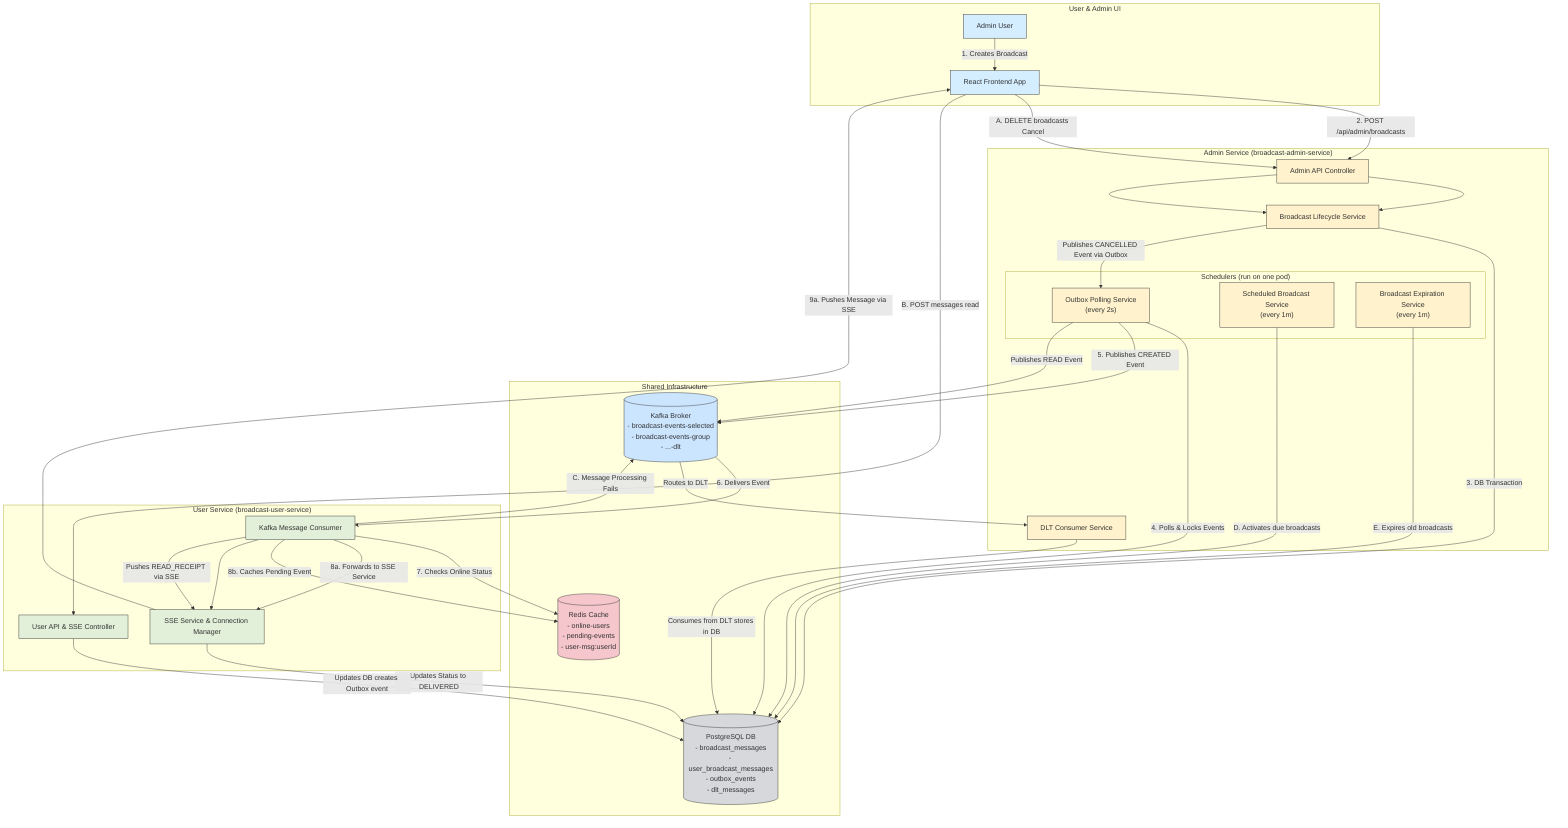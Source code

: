 graph TD
    subgraph "User & Admin UI"
        AdminUser[Admin User]
        ReactUI[React Frontend App]
    end
    
    subgraph "Admin Service (broadcast-admin-service)"
        AdminController[Admin API Controller]
        LifecycleService[Broadcast Lifecycle Service]
        DltListener[DLT Consumer Service]
        
        subgraph "Schedulers (run on one pod)"
            OutboxPoller["Outbox Polling Service<br/>(every 2s)"]
            SchedulingService["Scheduled Broadcast Service<br/>(every 1m)"]
            ExpirationService["Broadcast Expiration Service<br/>(every 1m)"]
        end
    end
    
    subgraph "User Service (broadcast-user-service)"
        UserController[User API & SSE Controller]
        KafkaConsumer[Kafka Message Consumer]
        SseService[SSE Service & Connection Manager]
    end
    
    subgraph "Shared Infrastructure"
        Kafka[("Kafka Broker<br/>- broadcast-events-selected<br/>- broadcast-events-group<br/>- ...-dlt")]
        PostgresDB[("PostgreSQL DB<br/>- broadcast_messages<br/>- user_broadcast_messages<br/>- outbox_events<br/>- dlt_messages")]
        RedisCache[("Redis Cache<br/>- online-users<br/>- pending-events<br/>- user-msg:userId")]
    end
    
    %% Styles for clarity
    classDef userStyle fill:#d4edff,stroke:#333
    classDef adminService fill:#fff2cc,stroke:#333
    classDef userService fill:#e2f0d9,stroke:#333
    classDef kafka fill:#cce5ff,stroke:#333
    classDef postgres fill:#d6d8db,stroke:#333
    classDef redis fill:#f5c6cb,stroke:#333
    
    class AdminUser,ReactUI userStyle
    class AdminController,LifecycleService,DltListener,OutboxPoller,SchedulingService,ExpirationService adminService
    class UserController,KafkaConsumer,SseService userService
    class Kafka kafka
    class PostgresDB postgres
    class RedisCache redis
    
    %% PRIMARY FLOW: IMMEDIATE BROADCAST
    AdminUser -->|1. Creates Broadcast| ReactUI
    ReactUI -->|2. POST /api/admin/broadcasts| AdminController
    AdminController --> LifecycleService
    LifecycleService -->|3. DB Transaction| PostgresDB
    OutboxPoller -->|4. Polls & Locks Events| PostgresDB
    OutboxPoller -->|5. Publishes CREATED Event| Kafka
    Kafka -->|6. Delivers Event| KafkaConsumer
    KafkaConsumer -->|7. Checks Online Status| RedisCache
    KafkaConsumer -->|8a. Forwards to SSE Service| SseService
    SseService -->|9a. Pushes Message via SSE| ReactUI
    SseService -->|Updates Status to DELIVERED| PostgresDB
    KafkaConsumer -->|8b. Caches Pending Event| RedisCache
    
    %% SECONDARY FLOWS
    ReactUI -->|A. DELETE broadcasts Cancel| AdminController
    AdminController --> LifecycleService
    LifecycleService -->|Publishes CANCELLED Event via Outbox| OutboxPoller
    KafkaConsumer --> SseService
    
    ReactUI -->|B. POST messages read| UserController
    UserController -->|Updates DB creates Outbox event| PostgresDB
    OutboxPoller -->|Publishes READ Event| Kafka
    KafkaConsumer -->|Pushes READ_RECEIPT via SSE| SseService
    
    KafkaConsumer -->|C. Message Processing Fails| Kafka
    Kafka -->|Routes to DLT| DltListener
    DltListener -->|Consumes from DLT stores in DB| PostgresDB
    
    SchedulingService -->|D. Activates due broadcasts| PostgresDB
    ExpirationService -->|E. Expires old broadcasts| PostgresDB
